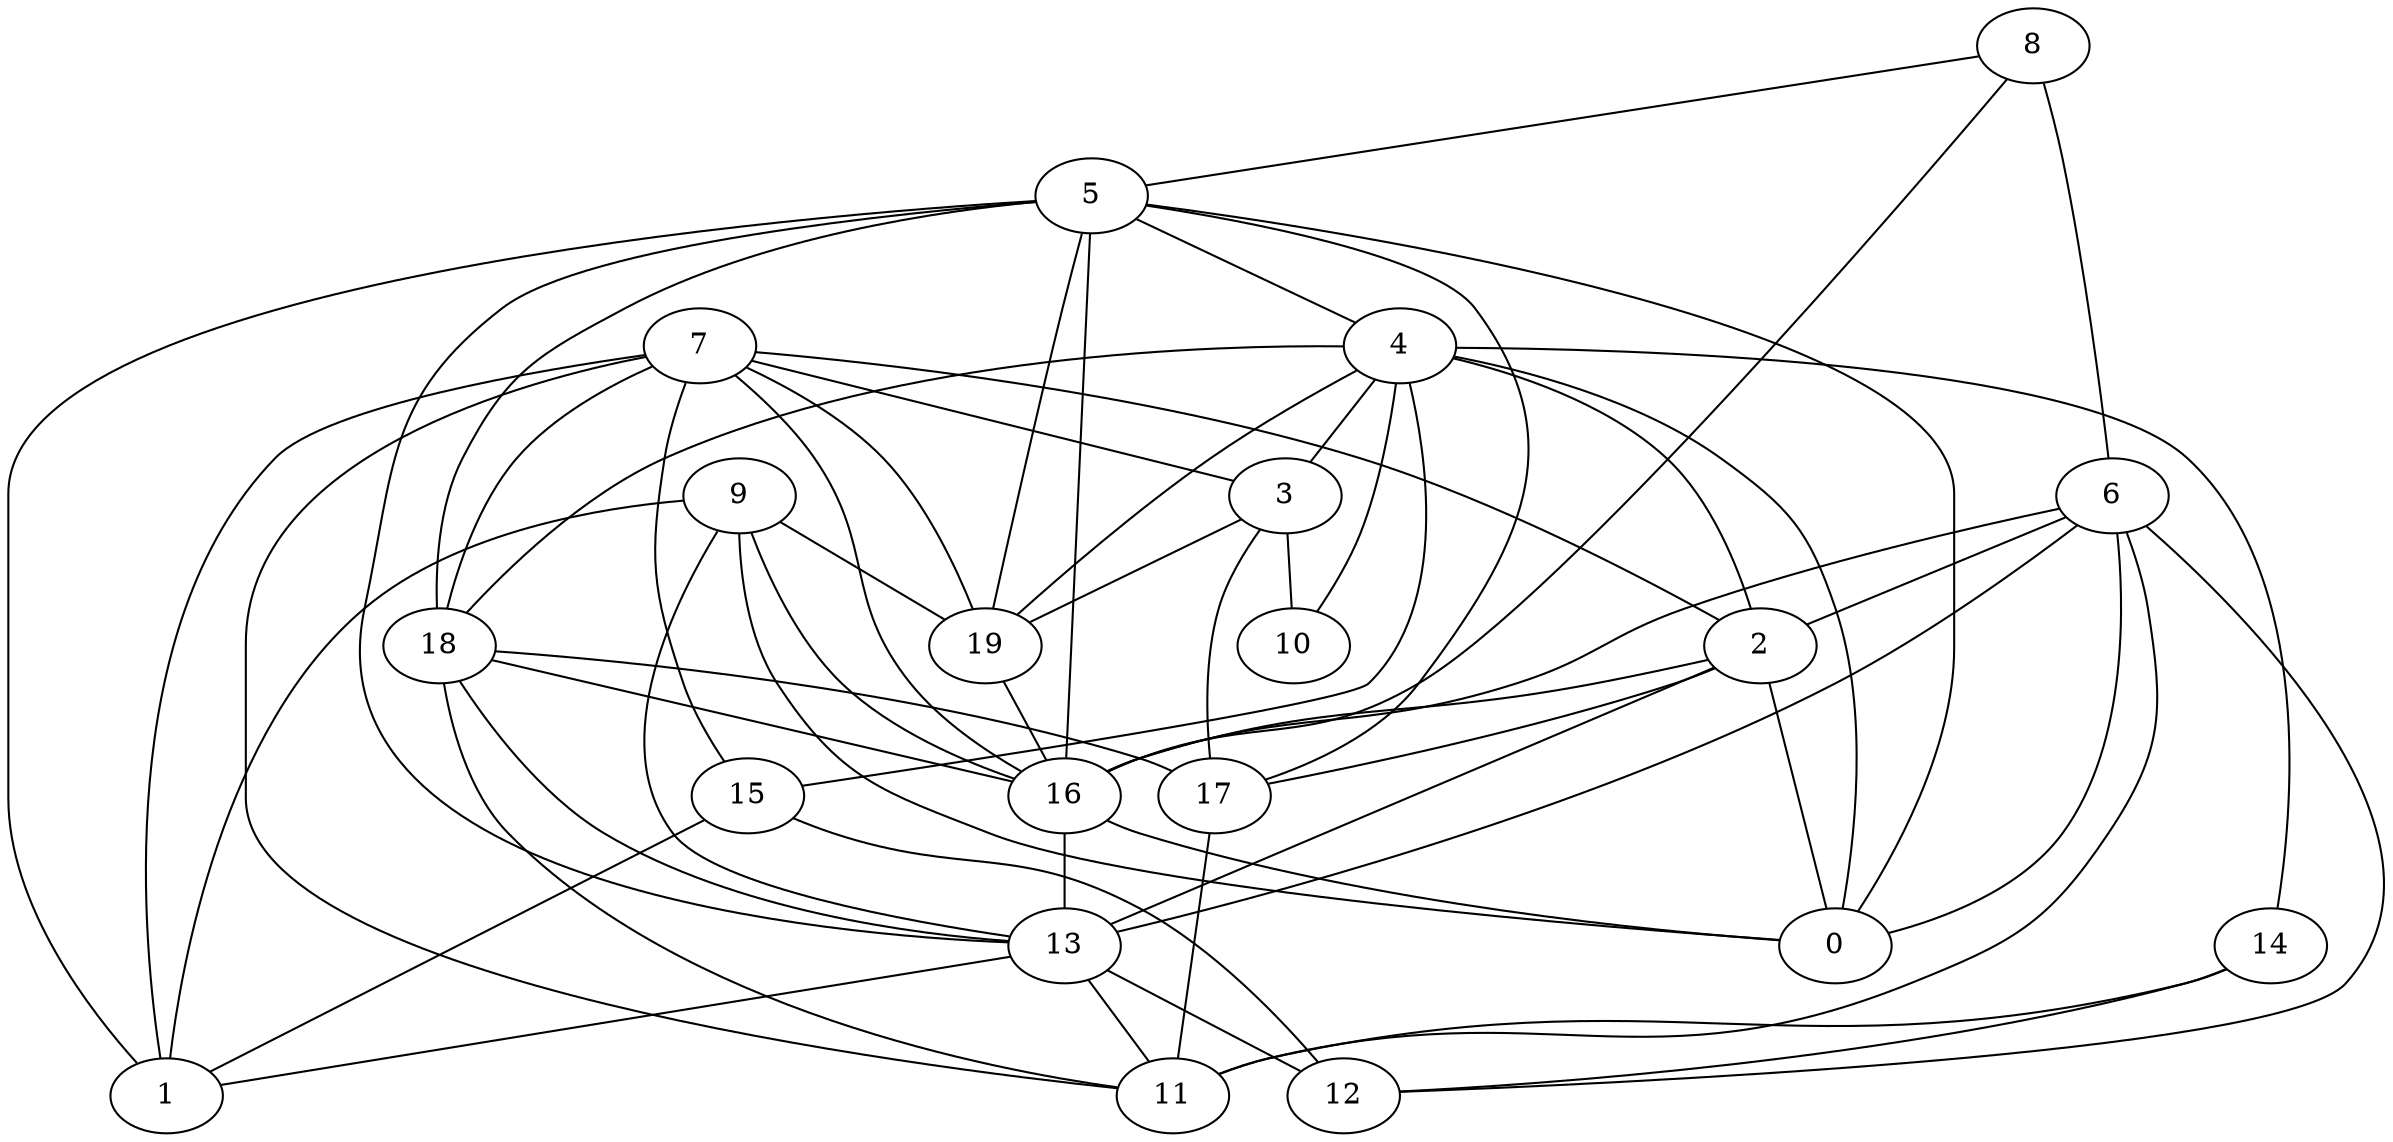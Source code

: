 digraph GG_graph {

subgraph G_graph {
edge [color = black]
"9" -> "19" [dir = none]
"9" -> "13" [dir = none]
"5" -> "16" [dir = none]
"15" -> "1" [dir = none]
"13" -> "1" [dir = none]
"2" -> "16" [dir = none]
"2" -> "13" [dir = none]
"3" -> "17" [dir = none]
"16" -> "0" [dir = none]
"8" -> "6" [dir = none]
"8" -> "5" [dir = none]
"18" -> "13" [dir = none]
"4" -> "10" [dir = none]
"4" -> "3" [dir = none]
"4" -> "2" [dir = none]
"14" -> "12" [dir = none]
"14" -> "11" [dir = none]
"7" -> "11" [dir = none]
"7" -> "2" [dir = none]
"6" -> "12" [dir = none]
"4" -> "19" [dir = none]
"6" -> "16" [dir = none]
"3" -> "10" [dir = none]
"6" -> "2" [dir = none]
"7" -> "19" [dir = none]
"2" -> "17" [dir = none]
"17" -> "11" [dir = none]
"9" -> "16" [dir = none]
"5" -> "4" [dir = none]
"19" -> "16" [dir = none]
"5" -> "1" [dir = none]
"5" -> "17" [dir = none]
"3" -> "19" [dir = none]
"7" -> "15" [dir = none]
"5" -> "18" [dir = none]
"9" -> "1" [dir = none]
"16" -> "13" [dir = none]
"13" -> "11" [dir = none]
"7" -> "1" [dir = none]
"5" -> "13" [dir = none]
"18" -> "16" [dir = none]
"4" -> "18" [dir = none]
"7" -> "3" [dir = none]
"6" -> "13" [dir = none]
"4" -> "15" [dir = none]
"13" -> "12" [dir = none]
"5" -> "0" [dir = none]
"7" -> "18" [dir = none]
"6" -> "0" [dir = none]
"4" -> "0" [dir = none]
"8" -> "16" [dir = none]
"2" -> "0" [dir = none]
"18" -> "11" [dir = none]
"7" -> "16" [dir = none]
"15" -> "12" [dir = none]
"4" -> "14" [dir = none]
"6" -> "11" [dir = none]
"18" -> "17" [dir = none]
"5" -> "19" [dir = none]
"9" -> "0" [dir = none]
}

}

